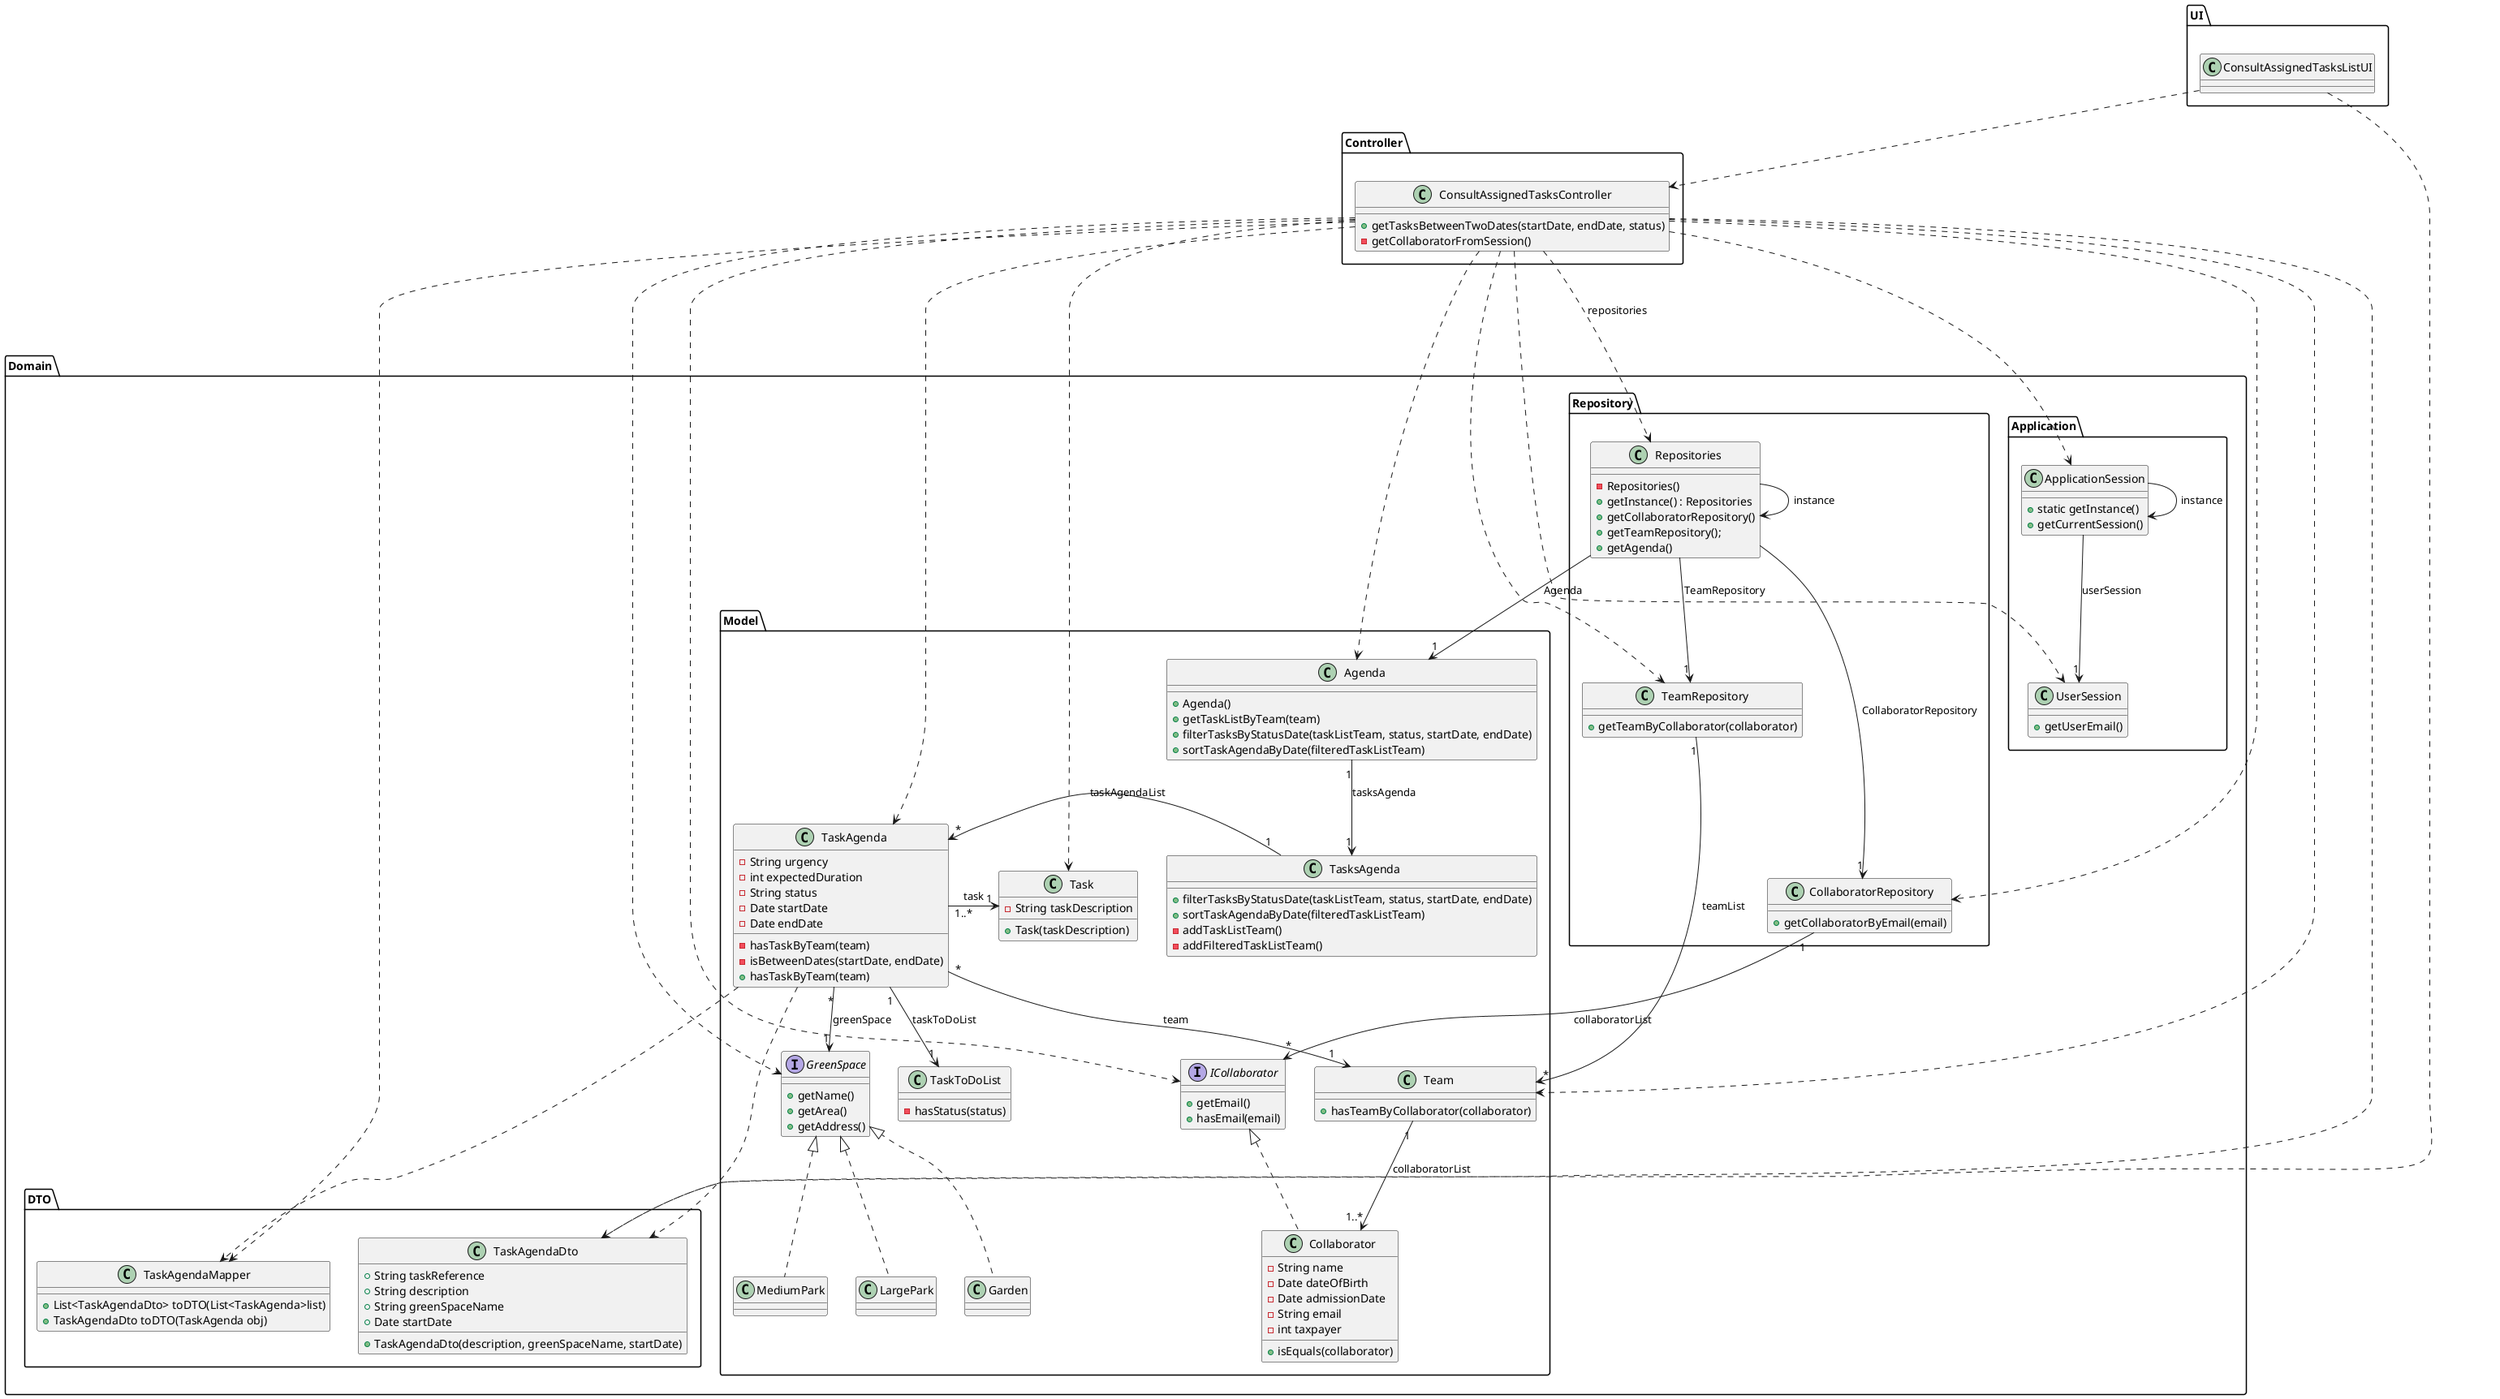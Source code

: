 @startuml
'skinparam monochrome true
skinparam packageStyle rectangle
skinparam shadowing false
skinparam linetype orto

skinparam classAttributeIconSize "1"

package "UI" <<Folder>> {
    class ConsultAssignedTasksListUI {
    }
}


package "Controller" <<Folder>> {

    class ConsultAssignedTasksController {
        + getTasksBetweenTwoDates(startDate, endDate, status)
        - getCollaboratorFromSession()
    }

}

'left to right direction
package "Domain" <<Folder>> {

    package "Domain.Application" <<Folder>> {

        class ApplicationSession
        {
            + static getInstance()
            + getCurrentSession()
        }

        class UserSession
        {
            + getUserEmail()
        }
    }

    package "Domain.DTO" <<Folder>> {

            class TaskAgendaMapper{
                + List<TaskAgendaDto> toDTO(List<TaskAgenda>list)
                + TaskAgendaDto toDTO(TaskAgenda obj)
            }

            class TaskAgendaDto{
                + String taskReference
                + String description
                + String greenSpaceName
                + Date startDate

                + TaskAgendaDto(description, greenSpaceName, startDate)
            }
    }

    package "Domain.Model" <<Folder>> {


        interface GreenSpace {
            + getName()
            + getArea()
            + getAddress()
        }

        class Team{
            + hasTeamByCollaborator(collaborator)

        }

        class Garden implements GreenSpace{

        }

        class MediumPark implements GreenSpace{

        }

        class LargePark implements GreenSpace{

        }

        interface ICollaborator{
            + getEmail()
            + hasEmail(email)

        }

        class Task {
            - String taskDescription

            + Task(taskDescription)
        }

        class TasksAgenda {

            + filterTasksByStatusDate(taskListTeam, status, startDate, endDate)
            + sortTaskAgendaByDate(filteredTaskListTeam)
            - addTaskListTeam()
            - addFilteredTaskListTeam()
        }

        class TaskAgenda {
            - String urgency
            - int expectedDuration
            - String status
            - Date startDate
            - Date endDate

            - hasTaskByTeam(team)
            - isBetweenDates(startDate, endDate)
            + hasTaskByTeam(team)
        }

        class Collaborator implements ICollaborator{
            - String name
            - Date dateOfBirth
            - Date admissionDate
            - String email
            - int taxpayer

            + isEquals(collaborator)
        }

        class Agenda{

            + Agenda()
            + getTaskListByTeam(team)
            + filterTasksByStatusDate(taskListTeam, status, startDate, endDate)
            + sortTaskAgendaByDate(filteredTaskListTeam)
        }

        class TaskToDoList{

            - hasStatus(status)
        }

    }

    package "Domain.Repository" <<Folder>> {

        class Repositories {

            - Repositories()
            + getInstance() : Repositories
            + getCollaboratorRepository()
            + getTeamRepository();
            + getAgenda()
        }

        class CollaboratorRepository {

            + getCollaboratorByEmail(email)
        }

        class TeamRepository {

            + getTeamByCollaborator(collaborator)
        }
    }
}


'-------------------Instance-------------------
Repositories -> Repositories : instance
ApplicationSession -> ApplicationSession : instance

'-------------------UI-------------------
ConsultAssignedTasksListUI ..> ConsultAssignedTasksController
ConsultAssignedTasksListUI ..> TaskAgendaDto

'-------------------Controller-------------------
ConsultAssignedTasksController ...> Repositories : repositories
ConsultAssignedTasksController ...> ApplicationSession
ConsultAssignedTasksController ...> UserSession
ConsultAssignedTasksController ...> CollaboratorRepository
ConsultAssignedTasksController ...> TeamRepository
ConsultAssignedTasksController ...> ICollaborator
ConsultAssignedTasksController ...> GreenSpace
ConsultAssignedTasksController ...> Task
ConsultAssignedTasksController ...> TaskAgenda
ConsultAssignedTasksController ...> Agenda
ConsultAssignedTasksController ...> Team
ConsultAssignedTasksController ...> TaskAgendaMapper
ConsultAssignedTasksController ...> TaskAgendaDto

'-------------------ApplicationSession-------------------
ApplicationSession --> "1" UserSession : userSession

'-------------------Repositories-------------------
Repositories ---> "1" CollaboratorRepository : CollaboratorRepository
Repositories -> "1" Agenda : Agenda
Repositories --> "1" TeamRepository : TeamRepository

'-------------------CollaboratorRepository-------------------
CollaboratorRepository "1"  --> "*" ICollaborator : collaboratorList

'-------------------TeamRepository-------------------
TeamRepository "1" -> "*" Team : teamList

'-------------------Agenda-------------------
Agenda "1" --> "1" TasksAgenda : tasksAgenda

TasksAgenda "1" -> "*" TaskAgenda: taskAgendaList

'-------------------TaskAgenda-------------------
TaskAgenda "*" --> "1" GreenSpace : greenSpace
TaskAgenda "1..*" -> "1" Task : task
TaskAgenda "*" --> "1" Team : team
TaskAgenda ...> TaskAgendaDto
TaskAgenda ...> TaskAgendaMapper
TaskAgenda "1" --> "1" TaskToDoList : taskToDoList

'-------------------Team-------------------
Team "1" --> "1..*" Collaborator : collaboratorList

@enduml

